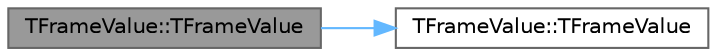 digraph "TFrameValue::TFrameValue"
{
 // INTERACTIVE_SVG=YES
 // LATEX_PDF_SIZE
  bgcolor="transparent";
  edge [fontname=Helvetica,fontsize=10,labelfontname=Helvetica,labelfontsize=10];
  node [fontname=Helvetica,fontsize=10,shape=box,height=0.2,width=0.4];
  rankdir="LR";
  Node1 [id="Node000001",label="TFrameValue::TFrameValue",height=0.2,width=0.4,color="gray40", fillcolor="grey60", style="filled", fontcolor="black",tooltip="Copy/Move construction."];
  Node1 -> Node2 [id="edge1_Node000001_Node000002",color="steelblue1",style="solid",tooltip=" "];
  Node2 [id="Node000002",label="TFrameValue::TFrameValue",height=0.2,width=0.4,color="grey40", fillcolor="white", style="filled",URL="$db/d8f/structTFrameValue.html#a5d400a3c77dde0cea1e9b225d28e3052",tooltip="Construct an OptionalType with a valid value."];
}
